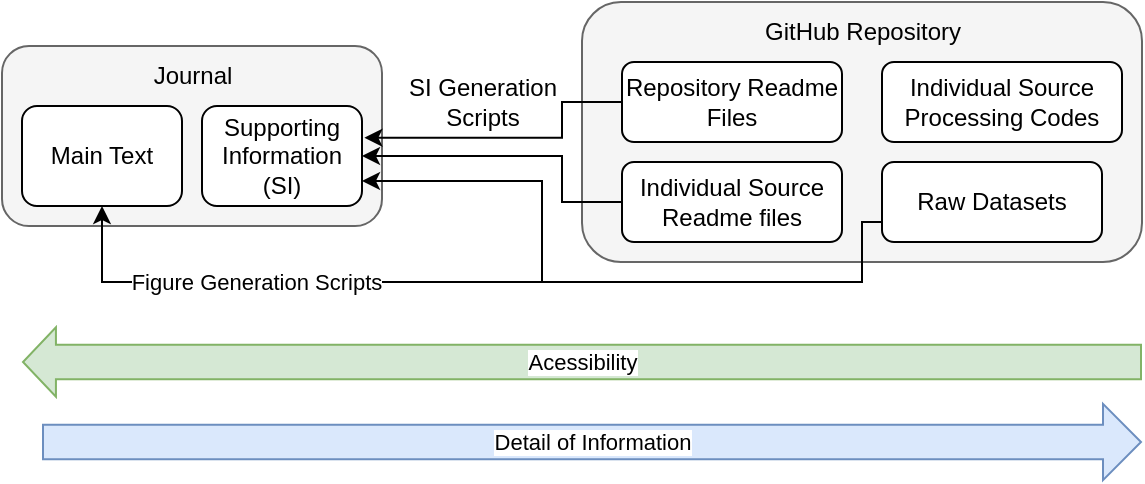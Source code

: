 <mxfile version="20.7.4" type="device"><diagram id="1mVRzWt92edjOyQ4oc_C" name="Page-1"><mxGraphModel dx="675" dy="390" grid="1" gridSize="10" guides="1" tooltips="1" connect="1" arrows="1" fold="1" page="1" pageScale="1" pageWidth="850" pageHeight="1100" math="0" shadow="0"><root><mxCell id="0"/><mxCell id="1" parent="0"/><mxCell id="5FQxUWAgwWFgvi4rGRxo-13" value="" style="rounded=1;whiteSpace=wrap;html=1;fillColor=#f5f5f5;fontColor=#333333;strokeColor=#666666;" parent="1" vertex="1"><mxGeometry x="440" y="300" width="280" height="130" as="geometry"/></mxCell><mxCell id="5FQxUWAgwWFgvi4rGRxo-19" value="Repository Readme Files" style="rounded=1;whiteSpace=wrap;html=1;" parent="1" vertex="1"><mxGeometry x="460" y="330" width="110" height="40" as="geometry"/></mxCell><mxCell id="5FQxUWAgwWFgvi4rGRxo-23" value="GitHub Repository" style="text;html=1;align=center;verticalAlign=middle;resizable=0;points=[];autosize=1;strokeColor=none;fillColor=none;" parent="1" vertex="1"><mxGeometry x="520" y="300" width="120" height="30" as="geometry"/></mxCell><mxCell id="5FQxUWAgwWFgvi4rGRxo-25" value="" style="rounded=1;whiteSpace=wrap;html=1;fillColor=#f5f5f5;fontColor=#333333;strokeColor=#666666;" parent="1" vertex="1"><mxGeometry x="150" y="322" width="190" height="90" as="geometry"/></mxCell><mxCell id="5FQxUWAgwWFgvi4rGRxo-26" value="Journal" style="text;html=1;align=center;verticalAlign=middle;resizable=0;points=[];autosize=1;strokeColor=none;fillColor=none;" parent="1" vertex="1"><mxGeometry x="215" y="322" width="60" height="30" as="geometry"/></mxCell><mxCell id="9wBbDWngf9Nb9fRSiu4F-2" value="SI Generation&lt;br&gt;Scripts" style="text;html=1;align=center;verticalAlign=middle;resizable=0;points=[];autosize=1;strokeColor=none;fillColor=none;" vertex="1" parent="1"><mxGeometry x="340" y="330" width="100" height="40" as="geometry"/></mxCell><object label="Items" id="5FQxUWAgwWFgvi4rGRxo-14"><mxCell parent="0"/></object><mxCell id="5FQxUWAgwWFgvi4rGRxo-1" value="Main Text" style="rounded=1;whiteSpace=wrap;html=1;" parent="5FQxUWAgwWFgvi4rGRxo-14" vertex="1"><mxGeometry x="160" y="352" width="80" height="50" as="geometry"/></mxCell><mxCell id="5FQxUWAgwWFgvi4rGRxo-2" value="Supporting Information (SI)" style="whiteSpace=wrap;html=1;rounded=1;" parent="5FQxUWAgwWFgvi4rGRxo-14" vertex="1"><mxGeometry x="250" y="352" width="80" height="50" as="geometry"/></mxCell><mxCell id="5FQxUWAgwWFgvi4rGRxo-6" style="edgeStyle=orthogonalEdgeStyle;rounded=0;orthogonalLoop=1;jettySize=auto;html=1;exitX=0;exitY=0.5;exitDx=0;exitDy=0;entryX=1;entryY=0.5;entryDx=0;entryDy=0;" parent="5FQxUWAgwWFgvi4rGRxo-14" source="5FQxUWAgwWFgvi4rGRxo-4" target="5FQxUWAgwWFgvi4rGRxo-2" edge="1"><mxGeometry relative="1" as="geometry"><Array as="points"><mxPoint x="430" y="400"/><mxPoint x="430" y="377"/></Array><mxPoint x="400" y="400" as="targetPoint"/></mxGeometry></mxCell><mxCell id="5FQxUWAgwWFgvi4rGRxo-4" value="Individual Source Readme files" style="rounded=1;whiteSpace=wrap;html=1;" parent="5FQxUWAgwWFgvi4rGRxo-14" vertex="1"><mxGeometry x="460" y="380" width="110" height="40" as="geometry"/></mxCell><mxCell id="5FQxUWAgwWFgvi4rGRxo-5" value="Individual Source Processing Codes" style="rounded=1;whiteSpace=wrap;html=1;" parent="5FQxUWAgwWFgvi4rGRxo-14" vertex="1"><mxGeometry x="590" y="330" width="120" height="40" as="geometry"/></mxCell><mxCell id="5FQxUWAgwWFgvi4rGRxo-7" value="Acessibility" style="shape=flexArrow;endArrow=classic;html=1;rounded=0;fillColor=#d5e8d4;strokeColor=#82b366;endWidth=16.599;endSize=5.157;width=17.143;" parent="5FQxUWAgwWFgvi4rGRxo-14" edge="1"><mxGeometry width="50" height="50" relative="1" as="geometry"><mxPoint x="720" y="480" as="sourcePoint"/><mxPoint x="160" y="480" as="targetPoint"/></mxGeometry></mxCell><mxCell id="5FQxUWAgwWFgvi4rGRxo-9" style="edgeStyle=orthogonalEdgeStyle;rounded=0;orthogonalLoop=1;jettySize=auto;html=1;exitX=0;exitY=0.75;exitDx=0;exitDy=0;entryX=1;entryY=0.75;entryDx=0;entryDy=0;" parent="5FQxUWAgwWFgvi4rGRxo-14" source="5FQxUWAgwWFgvi4rGRxo-8" target="5FQxUWAgwWFgvi4rGRxo-2" edge="1"><mxGeometry x="-0.354" y="10" relative="1" as="geometry"><Array as="points"><mxPoint x="580" y="410"/><mxPoint x="580" y="440"/><mxPoint x="420" y="440"/><mxPoint x="420" y="390"/></Array><mxPoint as="offset"/></mxGeometry></mxCell><mxCell id="5FQxUWAgwWFgvi4rGRxo-10" value="Figure Generation Scripts" style="edgeStyle=orthogonalEdgeStyle;rounded=0;orthogonalLoop=1;jettySize=auto;html=1;exitX=0;exitY=0.75;exitDx=0;exitDy=0;entryX=0.5;entryY=1;entryDx=0;entryDy=0;" parent="5FQxUWAgwWFgvi4rGRxo-14" source="5FQxUWAgwWFgvi4rGRxo-8" target="5FQxUWAgwWFgvi4rGRxo-1" edge="1"><mxGeometry x="0.5" relative="1" as="geometry"><Array as="points"><mxPoint x="580" y="410"/><mxPoint x="580" y="440"/><mxPoint x="200" y="440"/></Array><mxPoint as="offset"/></mxGeometry></mxCell><mxCell id="5FQxUWAgwWFgvi4rGRxo-8" value="Raw Datasets" style="rounded=1;whiteSpace=wrap;html=1;" parent="5FQxUWAgwWFgvi4rGRxo-14" vertex="1"><mxGeometry x="590" y="380" width="110" height="40" as="geometry"/></mxCell><mxCell id="5FQxUWAgwWFgvi4rGRxo-12" value="Detail of Information" style="shape=flexArrow;endArrow=none;html=1;rounded=0;fillColor=#dae8fc;strokeColor=#6c8ebf;endWidth=16.599;endSize=5.157;width=17.143;endFill=0;startArrow=block;" parent="5FQxUWAgwWFgvi4rGRxo-14" edge="1"><mxGeometry width="50" height="50" relative="1" as="geometry"><mxPoint x="720" y="520" as="sourcePoint"/><mxPoint x="170" y="520" as="targetPoint"/></mxGeometry></mxCell><mxCell id="5FQxUWAgwWFgvi4rGRxo-22" style="edgeStyle=orthogonalEdgeStyle;rounded=0;orthogonalLoop=1;jettySize=auto;html=1;exitX=0;exitY=0.5;exitDx=0;exitDy=0;entryX=1.015;entryY=0.317;entryDx=0;entryDy=0;entryPerimeter=0;startArrow=none;endArrow=classic;endFill=1;startFill=0;" parent="5FQxUWAgwWFgvi4rGRxo-14" source="5FQxUWAgwWFgvi4rGRxo-19" target="5FQxUWAgwWFgvi4rGRxo-2" edge="1"><mxGeometry relative="1" as="geometry"><Array as="points"><mxPoint x="430" y="350"/><mxPoint x="430" y="368"/></Array></mxGeometry></mxCell></root></mxGraphModel></diagram></mxfile>